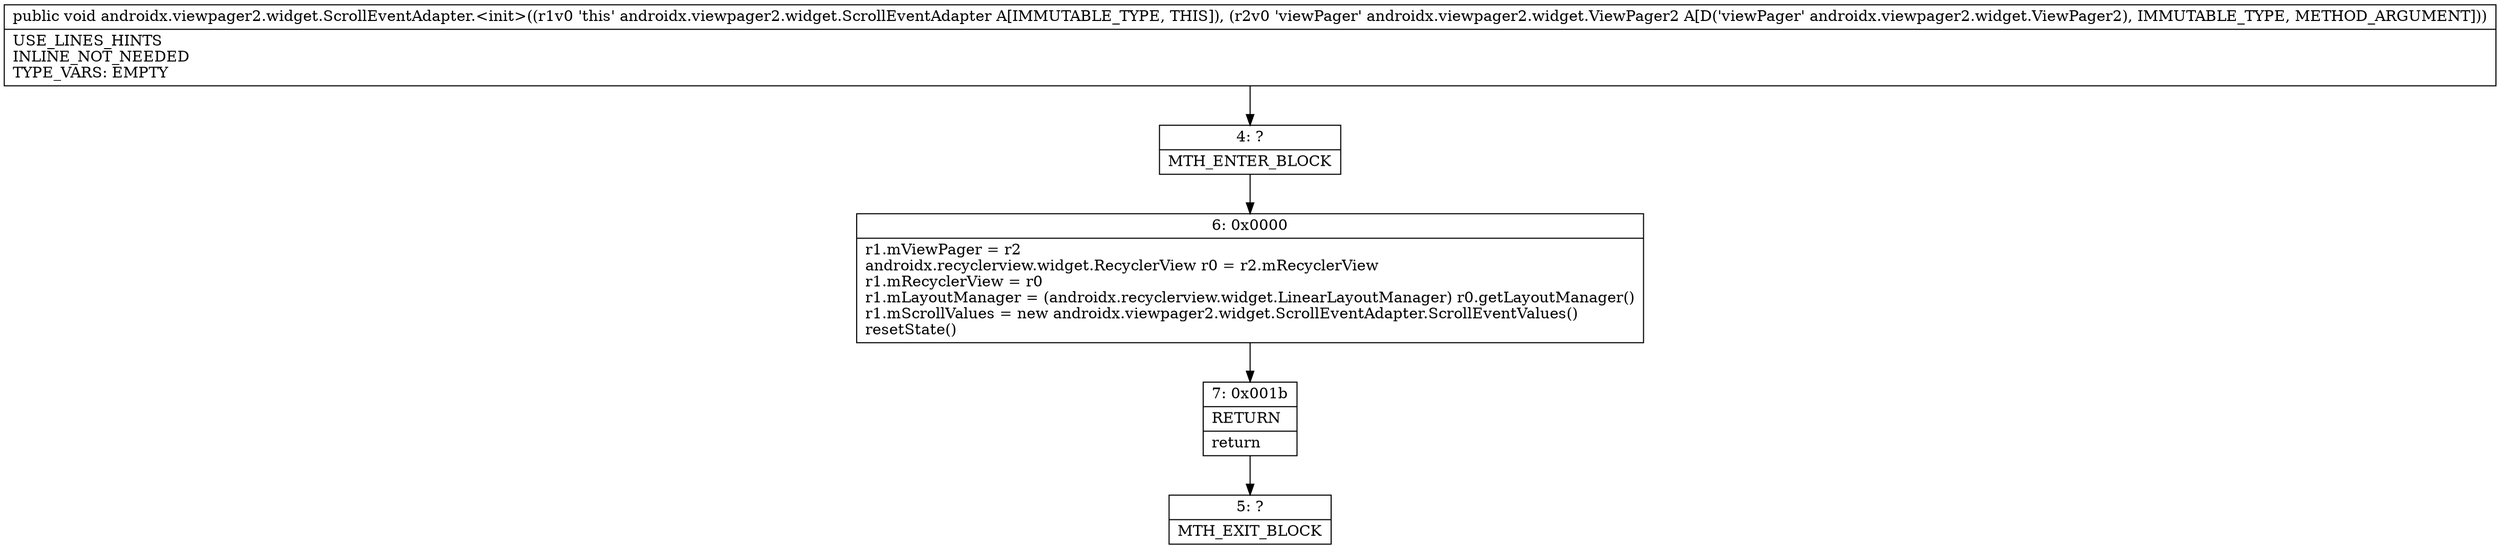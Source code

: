 digraph "CFG forandroidx.viewpager2.widget.ScrollEventAdapter.\<init\>(Landroidx\/viewpager2\/widget\/ViewPager2;)V" {
Node_4 [shape=record,label="{4\:\ ?|MTH_ENTER_BLOCK\l}"];
Node_6 [shape=record,label="{6\:\ 0x0000|r1.mViewPager = r2\landroidx.recyclerview.widget.RecyclerView r0 = r2.mRecyclerView\lr1.mRecyclerView = r0\lr1.mLayoutManager = (androidx.recyclerview.widget.LinearLayoutManager) r0.getLayoutManager()\lr1.mScrollValues = new androidx.viewpager2.widget.ScrollEventAdapter.ScrollEventValues()\lresetState()\l}"];
Node_7 [shape=record,label="{7\:\ 0x001b|RETURN\l|return\l}"];
Node_5 [shape=record,label="{5\:\ ?|MTH_EXIT_BLOCK\l}"];
MethodNode[shape=record,label="{public void androidx.viewpager2.widget.ScrollEventAdapter.\<init\>((r1v0 'this' androidx.viewpager2.widget.ScrollEventAdapter A[IMMUTABLE_TYPE, THIS]), (r2v0 'viewPager' androidx.viewpager2.widget.ViewPager2 A[D('viewPager' androidx.viewpager2.widget.ViewPager2), IMMUTABLE_TYPE, METHOD_ARGUMENT]))  | USE_LINES_HINTS\lINLINE_NOT_NEEDED\lTYPE_VARS: EMPTY\l}"];
MethodNode -> Node_4;Node_4 -> Node_6;
Node_6 -> Node_7;
Node_7 -> Node_5;
}

